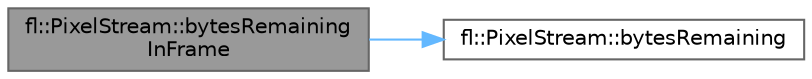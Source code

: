digraph "fl::PixelStream::bytesRemainingInFrame"
{
 // LATEX_PDF_SIZE
  bgcolor="transparent";
  edge [fontname=Helvetica,fontsize=10,labelfontname=Helvetica,labelfontsize=10];
  node [fontname=Helvetica,fontsize=10,shape=box,height=0.2,width=0.4];
  rankdir="LR";
  Node1 [id="Node000001",label="fl::PixelStream::bytesRemaining\lInFrame",height=0.2,width=0.4,color="gray40", fillcolor="grey60", style="filled", fontcolor="black",tooltip=" "];
  Node1 -> Node2 [id="edge1_Node000001_Node000002",color="steelblue1",style="solid",tooltip=" "];
  Node2 [id="Node000002",label="fl::PixelStream::bytesRemaining",height=0.2,width=0.4,color="grey40", fillcolor="white", style="filled",URL="$d8/ddd/classfl_1_1_pixel_stream_a414d49c527fd0b43e5333eeb13d9a9de.html#a414d49c527fd0b43e5333eeb13d9a9de",tooltip=" "];
}
